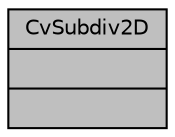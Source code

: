 digraph "CvSubdiv2D"
{
 // LATEX_PDF_SIZE
  edge [fontname="Helvetica",fontsize="10",labelfontname="Helvetica",labelfontsize="10"];
  node [fontname="Helvetica",fontsize="10",shape=record];
  Node1 [label="{CvSubdiv2D\n||}",height=0.2,width=0.4,color="black", fillcolor="grey75", style="filled", fontcolor="black",tooltip=" "];
}
